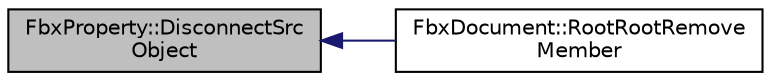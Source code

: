 digraph "FbxProperty::DisconnectSrcObject"
{
  edge [fontname="Helvetica",fontsize="10",labelfontname="Helvetica",labelfontsize="10"];
  node [fontname="Helvetica",fontsize="10",shape=record];
  rankdir="LR";
  Node74 [label="FbxProperty::DisconnectSrc\lObject",height=0.2,width=0.4,color="black", fillcolor="grey75", style="filled", fontcolor="black"];
  Node74 -> Node75 [dir="back",color="midnightblue",fontsize="10",style="solid",fontname="Helvetica"];
  Node75 [label="FbxDocument::RootRootRemove\lMember",height=0.2,width=0.4,color="black", fillcolor="white", style="filled",URL="$class_fbx_document.html#a7c1703bc0964a016615abf97baf0bc2c"];
}
